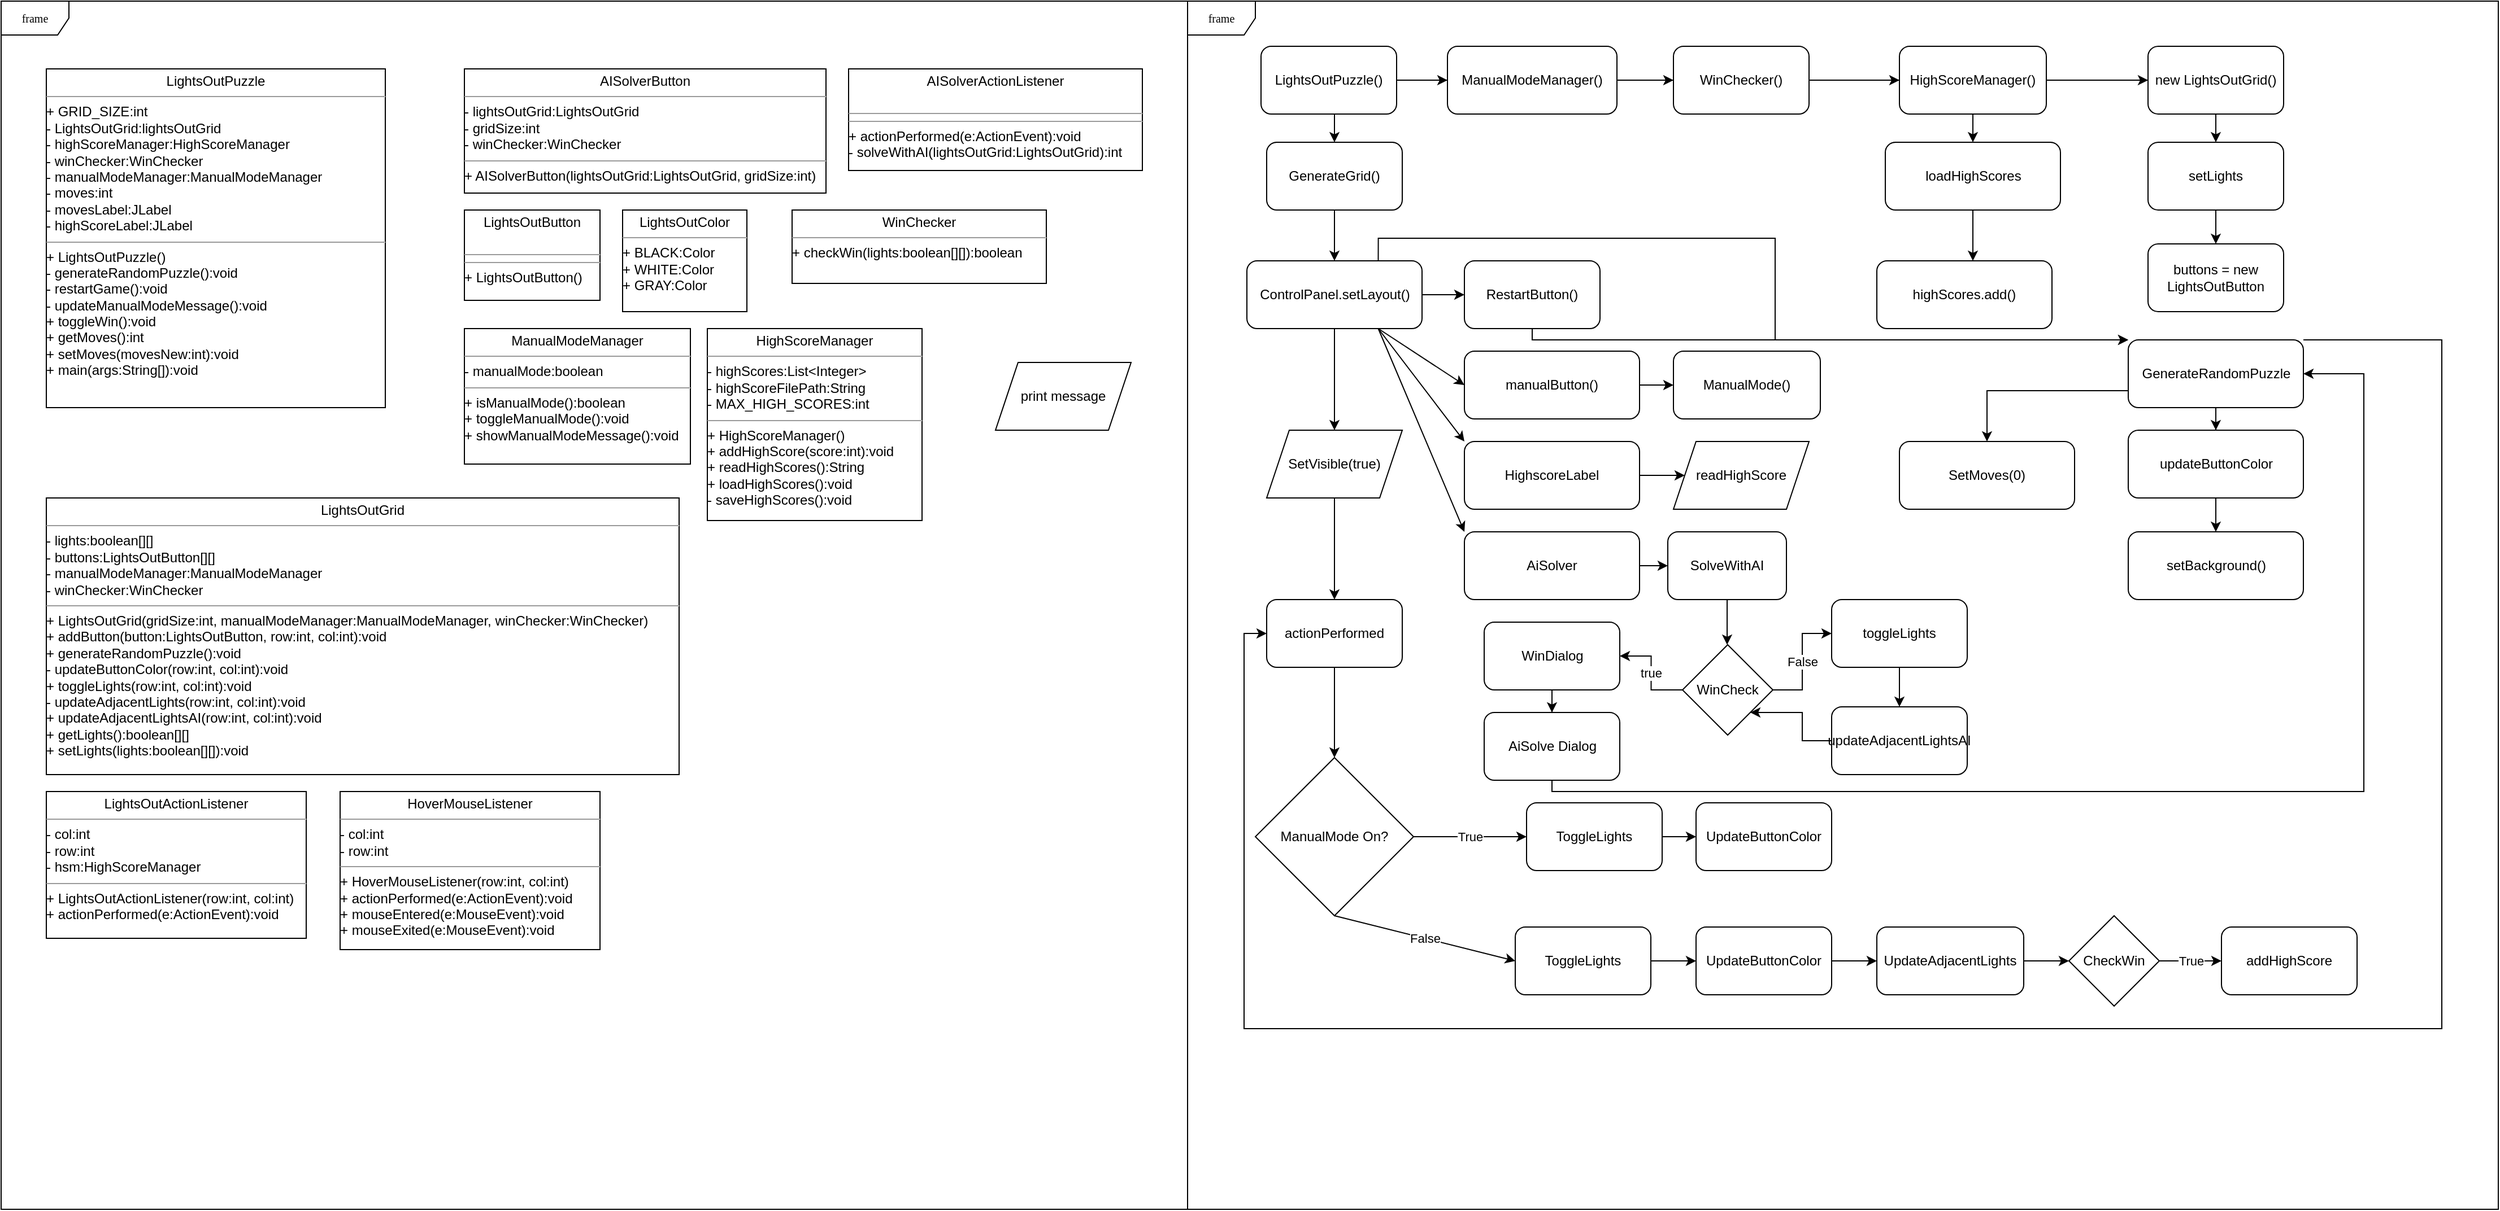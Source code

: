 <mxfile version="22.0.0" type="github">
  <diagram name="Page-1" id="P0r75sNN5x2hzDNqAm3I">
    <mxGraphModel dx="2093" dy="2125" grid="1" gridSize="10" guides="1" tooltips="1" connect="1" arrows="1" fold="1" page="1" pageScale="1" pageWidth="850" pageHeight="1100" math="0" shadow="0">
      <root>
        <mxCell id="0" />
        <mxCell id="1" parent="0" />
        <mxCell id="7xEMMfhKcOOwy_U7b5V2-129" value="frame" style="shape=umlFrame;whiteSpace=wrap;html=1;rounded=0;shadow=0;comic=0;labelBackgroundColor=none;strokeWidth=1;fontFamily=Verdana;fontSize=10;align=center;" vertex="1" parent="1">
          <mxGeometry x="1090" y="-1080" width="1160" height="1070" as="geometry" />
        </mxCell>
        <mxCell id="juT-ESsIJ_UsiJBfhcRe-1" value="frame" style="shape=umlFrame;whiteSpace=wrap;html=1;rounded=0;shadow=0;comic=0;labelBackgroundColor=none;strokeWidth=1;fontFamily=Verdana;fontSize=10;align=center;" parent="1" vertex="1">
          <mxGeometry x="40" y="-1080" width="1050" height="1070" as="geometry" />
        </mxCell>
        <mxCell id="7xEMMfhKcOOwy_U7b5V2-26" style="edgeStyle=orthogonalEdgeStyle;rounded=0;orthogonalLoop=1;jettySize=auto;html=1;" edge="1" parent="1" source="juT-ESsIJ_UsiJBfhcRe-44" target="7xEMMfhKcOOwy_U7b5V2-25">
          <mxGeometry relative="1" as="geometry" />
        </mxCell>
        <mxCell id="7xEMMfhKcOOwy_U7b5V2-72" style="edgeStyle=orthogonalEdgeStyle;rounded=0;orthogonalLoop=1;jettySize=auto;html=1;" edge="1" parent="1" source="juT-ESsIJ_UsiJBfhcRe-44" target="7xEMMfhKcOOwy_U7b5V2-71">
          <mxGeometry relative="1" as="geometry" />
        </mxCell>
        <mxCell id="juT-ESsIJ_UsiJBfhcRe-44" value="new LightsOutGrid()" style="rounded=1;whiteSpace=wrap;html=1;" parent="1" vertex="1">
          <mxGeometry x="1940" y="-1040" width="120" height="60" as="geometry" />
        </mxCell>
        <mxCell id="juT-ESsIJ_UsiJBfhcRe-78" style="edgeStyle=orthogonalEdgeStyle;rounded=0;orthogonalLoop=1;jettySize=auto;html=1;exitX=0.5;exitY=1;exitDx=0;exitDy=0;entryX=0.5;entryY=0;entryDx=0;entryDy=0;" parent="1" target="juT-ESsIJ_UsiJBfhcRe-70" edge="1">
          <mxGeometry relative="1" as="geometry">
            <mxPoint x="1370" y="-975" as="sourcePoint" />
          </mxGeometry>
        </mxCell>
        <mxCell id="juT-ESsIJ_UsiJBfhcRe-56" value="&lt;p style=&quot;margin:0px;margin-top:4px;text-align:center;&quot;&gt;AISolverButton&lt;/p&gt;&lt;hr size=&quot;1&quot;&gt;&lt;div&gt;- lightsOutGrid:LightsOutGrid&lt;/div&gt;&lt;div&gt;- gridSize:int&lt;/div&gt;&lt;div&gt;- winChecker:WinChecker&lt;br&gt;&lt;/div&gt;&lt;hr size=&quot;1&quot;&gt;&lt;div&gt;+ AISolverButton(lightsOutGrid:LightsOutGrid, gridSize:int)&lt;/div&gt;&lt;div&gt;&lt;br&gt;&lt;/div&gt;" style="verticalAlign=top;align=left;overflow=fill;fontSize=12;fontFamily=Helvetica;html=1;rounded=0;shadow=0;comic=0;labelBackgroundColor=none;strokeWidth=1" parent="1" vertex="1">
          <mxGeometry x="450" y="-1020" width="320" height="110" as="geometry" />
        </mxCell>
        <mxCell id="juT-ESsIJ_UsiJBfhcRe-79" style="edgeStyle=orthogonalEdgeStyle;rounded=0;orthogonalLoop=1;jettySize=auto;html=1;exitX=0.5;exitY=1;exitDx=0;exitDy=0;entryX=0.5;entryY=0;entryDx=0;entryDy=0;" parent="1" source="juT-ESsIJ_UsiJBfhcRe-70" edge="1">
          <mxGeometry relative="1" as="geometry">
            <mxPoint x="1370" y="-870" as="targetPoint" />
          </mxGeometry>
        </mxCell>
        <mxCell id="juT-ESsIJ_UsiJBfhcRe-89" value="print message" style="shape=parallelogram;perimeter=parallelogramPerimeter;whiteSpace=wrap;html=1;fixedSize=1;" parent="1" vertex="1">
          <mxGeometry x="920" y="-760" width="120" height="60" as="geometry" />
        </mxCell>
        <mxCell id="7xEMMfhKcOOwy_U7b5V2-1" value="&lt;p style=&quot;margin:0px;margin-top:4px;text-align:center;&quot;&gt;AISolverActionListener&lt;/p&gt;&lt;br&gt;&lt;hr size=&quot;1&quot;&gt;&lt;hr size=&quot;1&quot;&gt;&lt;div&gt;+ actionPerformed(e:ActionEvent):void&lt;/div&gt;&lt;div&gt;- solveWithAI(lightsOutGrid:LightsOutGrid):int&lt;br&gt;&lt;/div&gt;&lt;div&gt;&lt;br&gt;&lt;/div&gt;" style="verticalAlign=top;align=left;overflow=fill;fontSize=12;fontFamily=Helvetica;html=1;rounded=0;shadow=0;comic=0;labelBackgroundColor=none;strokeWidth=1" vertex="1" parent="1">
          <mxGeometry x="790" y="-1020" width="260" height="90" as="geometry" />
        </mxCell>
        <mxCell id="7xEMMfhKcOOwy_U7b5V2-5" value="&lt;p style=&quot;margin:0px;margin-top:4px;text-align:center;&quot;&gt;HighScoreManager&lt;/p&gt;&lt;hr size=&quot;1&quot;&gt;&lt;div&gt;- highScores:List&amp;lt;Integer&amp;gt;&lt;/div&gt;&lt;div&gt;- highScoreFilePath:String&lt;/div&gt;&lt;div&gt;- MAX_HIGH_SCORES:int&lt;br&gt;&lt;/div&gt;&lt;hr size=&quot;1&quot;&gt;&lt;div&gt;+ HighScoreManager()&lt;/div&gt;&lt;div&gt;+ addHighScore(score:int):void&lt;/div&gt;&lt;div&gt;+ readHighScores():String&lt;/div&gt;&lt;div&gt;+ loadHighScores():void&lt;/div&gt;&lt;div&gt;- saveHighScores():void&lt;br&gt;&lt;/div&gt;&lt;div&gt;&lt;br&gt;&lt;/div&gt;&lt;div&gt;&lt;br&gt;&lt;/div&gt;" style="verticalAlign=top;align=left;overflow=fill;fontSize=12;fontFamily=Helvetica;html=1;rounded=0;shadow=0;comic=0;labelBackgroundColor=none;strokeWidth=1" vertex="1" parent="1">
          <mxGeometry x="665" y="-790" width="190" height="170" as="geometry" />
        </mxCell>
        <mxCell id="7xEMMfhKcOOwy_U7b5V2-8" value="&lt;p style=&quot;margin:0px;margin-top:4px;text-align:center;&quot;&gt;LightsOutButton&lt;/p&gt;&lt;br&gt;&lt;hr size=&quot;1&quot;&gt;&lt;hr size=&quot;1&quot;&gt;+ LightsOutButton()&lt;br&gt;&lt;div&gt;&lt;br&gt;&lt;/div&gt;" style="verticalAlign=top;align=left;overflow=fill;fontSize=12;fontFamily=Helvetica;html=1;rounded=0;shadow=0;comic=0;labelBackgroundColor=none;strokeWidth=1" vertex="1" parent="1">
          <mxGeometry x="450" y="-895" width="120" height="80" as="geometry" />
        </mxCell>
        <mxCell id="7xEMMfhKcOOwy_U7b5V2-10" value="&lt;p style=&quot;margin:0px;margin-top:4px;text-align:center;&quot;&gt;LightsOutColor&lt;/p&gt;&lt;hr size=&quot;1&quot;&gt;&lt;div&gt;+ BLACK:Color&lt;/div&gt;&lt;div&gt;+ WHITE:Color&lt;/div&gt;&lt;div&gt;+ GRAY:Color&lt;br&gt;&lt;/div&gt;&lt;br&gt;&lt;div&gt;&lt;br&gt;&lt;/div&gt;" style="verticalAlign=top;align=left;overflow=fill;fontSize=12;fontFamily=Helvetica;html=1;rounded=0;shadow=0;comic=0;labelBackgroundColor=none;strokeWidth=1" vertex="1" parent="1">
          <mxGeometry x="590" y="-895" width="110" height="90" as="geometry" />
        </mxCell>
        <mxCell id="7xEMMfhKcOOwy_U7b5V2-11" value="&lt;p style=&quot;margin:0px;margin-top:4px;text-align:center;&quot;&gt;LightsOutGrid&lt;/p&gt;&lt;hr size=&quot;1&quot;&gt;&lt;div&gt;- lights:boolean[][]&lt;/div&gt;&lt;div&gt;- buttons:LightsOutButton[][]&lt;/div&gt;&lt;div&gt;- manualModeManager:ManualModeManager&lt;/div&gt;&lt;div&gt;- winChecker:WinChecker&lt;br&gt;&lt;/div&gt;&lt;hr size=&quot;1&quot;&gt;&lt;div&gt;+ LightsOutGrid(gridSize:int, manualModeManager:ManualModeManager, winChecker:WinChecker)&lt;/div&gt;&lt;div&gt;+ addButton(button:LightsOutButton, row:int, col:int):void&lt;/div&gt;&lt;div&gt;+ generateRandomPuzzle():void&lt;/div&gt;&lt;div&gt;- updateButtonColor(row:int, col:int):void&lt;/div&gt;&lt;div&gt;+ toggleLights(row:int, col:int):void&lt;/div&gt;&lt;div&gt;- updateAdjacentLights(row:int, col:int):void&lt;/div&gt;&lt;div&gt;+ updateAdjacentLightsAI(row:int, col:int):void&lt;/div&gt;&lt;div&gt;+ getLights():boolean[][]&lt;/div&gt;&lt;div&gt;+ setLights(lights:boolean[][]):void&lt;br&gt;&lt;/div&gt;&lt;div&gt;&lt;br&gt;&lt;/div&gt;&lt;div&gt;&lt;br&gt;&lt;/div&gt;&lt;div&gt;&lt;br&gt;&lt;/div&gt;&lt;div&gt;&lt;br&gt;&lt;/div&gt;" style="verticalAlign=top;align=left;overflow=fill;fontSize=12;fontFamily=Helvetica;html=1;rounded=0;shadow=0;comic=0;labelBackgroundColor=none;strokeWidth=1" vertex="1" parent="1">
          <mxGeometry x="80" y="-640" width="560" height="245" as="geometry" />
        </mxCell>
        <mxCell id="7xEMMfhKcOOwy_U7b5V2-12" value="&lt;p style=&quot;margin:0px;margin-top:4px;text-align:center;&quot;&gt;LightsOutActionListener&lt;/p&gt;&lt;hr size=&quot;1&quot;&gt;&lt;div&gt;- col:int&lt;/div&gt;&lt;div&gt;- row:int&lt;/div&gt;&lt;div&gt;- hsm:HighScoreManager&lt;br&gt;&lt;/div&gt;&lt;hr size=&quot;1&quot;&gt;&lt;div&gt;+ LightsOutActionListener(row:int, col:int)&lt;/div&gt;&lt;div&gt;+ actionPerformed(e:ActionEvent):void&lt;/div&gt;&lt;div&gt;&lt;br&gt;&lt;/div&gt;&lt;div&gt;&lt;br&gt;&lt;/div&gt;&lt;div&gt;&lt;br&gt;&lt;/div&gt;" style="verticalAlign=top;align=left;overflow=fill;fontSize=12;fontFamily=Helvetica;html=1;rounded=0;shadow=0;comic=0;labelBackgroundColor=none;strokeWidth=1" vertex="1" parent="1">
          <mxGeometry x="80" y="-380" width="230" height="130" as="geometry" />
        </mxCell>
        <mxCell id="7xEMMfhKcOOwy_U7b5V2-13" value="&lt;p style=&quot;margin:0px;margin-top:4px;text-align:center;&quot;&gt;HoverMouseListener&lt;/p&gt;&lt;hr size=&quot;1&quot;&gt;&lt;div&gt;- col:int&lt;/div&gt;&lt;div&gt;- row:int&lt;/div&gt;&lt;hr size=&quot;1&quot;&gt;&lt;div&gt;+ HoverMouseListener(row:int, col:int)&lt;/div&gt;&lt;div&gt;+ actionPerformed(e:ActionEvent):void&lt;/div&gt;&lt;div&gt;+ mouseEntered(e:MouseEvent):void&lt;/div&gt;&lt;div&gt;+ mouseExited(e:MouseEvent):void&lt;br&gt;&lt;/div&gt;&lt;div&gt;&lt;br&gt;&lt;/div&gt;&lt;div&gt;&lt;br&gt;&lt;/div&gt;&lt;div&gt;&lt;br&gt;&lt;/div&gt;" style="verticalAlign=top;align=left;overflow=fill;fontSize=12;fontFamily=Helvetica;html=1;rounded=0;shadow=0;comic=0;labelBackgroundColor=none;strokeWidth=1" vertex="1" parent="1">
          <mxGeometry x="340" y="-380" width="230" height="140" as="geometry" />
        </mxCell>
        <mxCell id="7xEMMfhKcOOwy_U7b5V2-14" value="&lt;p style=&quot;margin:0px;margin-top:4px;text-align:center;&quot;&gt;LightsOutPuzzle&lt;/p&gt;&lt;hr size=&quot;1&quot;&gt;&lt;div&gt;+ GRID_SIZE:int&lt;/div&gt;&lt;div&gt;- LightsOutGrid:lightsOutGrid&lt;/div&gt;&lt;div&gt;- highScoreManager:HighScoreManager&lt;/div&gt;&lt;div&gt;- winChecker:WinChecker&lt;/div&gt;&lt;div&gt;- manualModeManager:ManualModeManager&lt;/div&gt;&lt;div&gt;- moves:int&lt;/div&gt;&lt;div&gt;- movesLabel:JLabel&lt;/div&gt;&lt;div&gt;- highScoreLabel:JLabel&lt;br&gt;&lt;/div&gt;&lt;hr size=&quot;1&quot;&gt;&lt;div&gt;+ LightsOutPuzzle()&lt;br&gt;&lt;/div&gt;&lt;div&gt;- generateRandomPuzzle():void&lt;br&gt;&lt;/div&gt;&lt;div&gt;- restartGame():void&lt;br&gt;&lt;/div&gt;&lt;div&gt;- updateManualModeMessage():void&lt;/div&gt;&lt;div&gt;+ toggleWin():void&lt;/div&gt;&lt;div&gt;+ getMoves():int&lt;/div&gt;&lt;div&gt;+ setMoves(movesNew:int):void&lt;br&gt;&lt;/div&gt;&lt;div&gt;+ main(args:String[]):void&lt;/div&gt;&lt;div&gt;&lt;br&gt;&lt;/div&gt;&lt;div&gt;&lt;br&gt;&lt;/div&gt;" style="verticalAlign=top;align=left;overflow=fill;fontSize=12;fontFamily=Helvetica;html=1;rounded=0;shadow=0;comic=0;labelBackgroundColor=none;strokeWidth=1" vertex="1" parent="1">
          <mxGeometry x="80" y="-1020" width="300" height="300" as="geometry" />
        </mxCell>
        <mxCell id="7xEMMfhKcOOwy_U7b5V2-15" value="&lt;p style=&quot;margin:0px;margin-top:4px;text-align:center;&quot;&gt;ManualModeManager&lt;/p&gt;&lt;hr size=&quot;1&quot;&gt;- manualMode:boolean&lt;br&gt;&lt;hr size=&quot;1&quot;&gt;&lt;div&gt;+ isManualMode():boolean&lt;/div&gt;&lt;div&gt;+ toggleManualMode():void&lt;/div&gt;&lt;div&gt;+ showManualModeMessage():void&lt;br&gt;&lt;/div&gt;&lt;div&gt;&lt;br&gt;&lt;/div&gt;&lt;div&gt;&lt;br&gt;&lt;/div&gt;" style="verticalAlign=top;align=left;overflow=fill;fontSize=12;fontFamily=Helvetica;html=1;rounded=0;shadow=0;comic=0;labelBackgroundColor=none;strokeWidth=1" vertex="1" parent="1">
          <mxGeometry x="450" y="-790" width="200" height="120" as="geometry" />
        </mxCell>
        <mxCell id="7xEMMfhKcOOwy_U7b5V2-16" value="&lt;p style=&quot;margin:0px;margin-top:4px;text-align:center;&quot;&gt;WinChecker&lt;/p&gt;&lt;hr size=&quot;1&quot;&gt;+ checkWin(lights:boolean[][]):boolean&lt;br&gt;&lt;div&gt;&lt;br&gt;&lt;/div&gt;&lt;div&gt;&lt;br&gt;&lt;/div&gt;" style="verticalAlign=top;align=left;overflow=fill;fontSize=12;fontFamily=Helvetica;html=1;rounded=0;shadow=0;comic=0;labelBackgroundColor=none;strokeWidth=1" vertex="1" parent="1">
          <mxGeometry x="740" y="-895" width="225" height="65" as="geometry" />
        </mxCell>
        <mxCell id="7xEMMfhKcOOwy_U7b5V2-21" style="edgeStyle=orthogonalEdgeStyle;rounded=0;orthogonalLoop=1;jettySize=auto;html=1;" edge="1" parent="1" source="7xEMMfhKcOOwy_U7b5V2-17" target="7xEMMfhKcOOwy_U7b5V2-18">
          <mxGeometry relative="1" as="geometry" />
        </mxCell>
        <mxCell id="7xEMMfhKcOOwy_U7b5V2-17" value="LightsOutPuzzle()" style="rounded=1;whiteSpace=wrap;html=1;" vertex="1" parent="1">
          <mxGeometry x="1155" y="-1040" width="120" height="60" as="geometry" />
        </mxCell>
        <mxCell id="7xEMMfhKcOOwy_U7b5V2-22" style="edgeStyle=orthogonalEdgeStyle;rounded=0;orthogonalLoop=1;jettySize=auto;html=1;" edge="1" parent="1" source="7xEMMfhKcOOwy_U7b5V2-18" target="7xEMMfhKcOOwy_U7b5V2-20">
          <mxGeometry relative="1" as="geometry" />
        </mxCell>
        <mxCell id="7xEMMfhKcOOwy_U7b5V2-18" value="ManualModeManager()" style="rounded=1;whiteSpace=wrap;html=1;" vertex="1" parent="1">
          <mxGeometry x="1320" y="-1040" width="150" height="60" as="geometry" />
        </mxCell>
        <mxCell id="7xEMMfhKcOOwy_U7b5V2-24" style="edgeStyle=orthogonalEdgeStyle;rounded=0;orthogonalLoop=1;jettySize=auto;html=1;" edge="1" parent="1" source="7xEMMfhKcOOwy_U7b5V2-19" target="juT-ESsIJ_UsiJBfhcRe-44">
          <mxGeometry relative="1" as="geometry" />
        </mxCell>
        <mxCell id="7xEMMfhKcOOwy_U7b5V2-78" style="edgeStyle=orthogonalEdgeStyle;rounded=0;orthogonalLoop=1;jettySize=auto;html=1;" edge="1" parent="1" source="7xEMMfhKcOOwy_U7b5V2-19" target="7xEMMfhKcOOwy_U7b5V2-77">
          <mxGeometry relative="1" as="geometry" />
        </mxCell>
        <mxCell id="7xEMMfhKcOOwy_U7b5V2-19" value="HighScoreManager()" style="rounded=1;whiteSpace=wrap;html=1;" vertex="1" parent="1">
          <mxGeometry x="1720" y="-1040" width="130" height="60" as="geometry" />
        </mxCell>
        <mxCell id="7xEMMfhKcOOwy_U7b5V2-23" style="edgeStyle=orthogonalEdgeStyle;rounded=0;orthogonalLoop=1;jettySize=auto;html=1;" edge="1" parent="1" source="7xEMMfhKcOOwy_U7b5V2-20" target="7xEMMfhKcOOwy_U7b5V2-19">
          <mxGeometry relative="1" as="geometry" />
        </mxCell>
        <mxCell id="7xEMMfhKcOOwy_U7b5V2-20" value="WinChecker()" style="rounded=1;whiteSpace=wrap;html=1;" vertex="1" parent="1">
          <mxGeometry x="1520" y="-1040" width="120" height="60" as="geometry" />
        </mxCell>
        <mxCell id="7xEMMfhKcOOwy_U7b5V2-28" style="edgeStyle=orthogonalEdgeStyle;rounded=0;orthogonalLoop=1;jettySize=auto;html=1;" edge="1" parent="1" source="7xEMMfhKcOOwy_U7b5V2-25" target="7xEMMfhKcOOwy_U7b5V2-27">
          <mxGeometry relative="1" as="geometry" />
        </mxCell>
        <mxCell id="7xEMMfhKcOOwy_U7b5V2-25" value="GenerateGrid()" style="rounded=1;whiteSpace=wrap;html=1;" vertex="1" parent="1">
          <mxGeometry x="1160" y="-955" width="120" height="60" as="geometry" />
        </mxCell>
        <mxCell id="7xEMMfhKcOOwy_U7b5V2-31" style="edgeStyle=orthogonalEdgeStyle;rounded=0;orthogonalLoop=1;jettySize=auto;html=1;" edge="1" parent="1" source="7xEMMfhKcOOwy_U7b5V2-27" target="7xEMMfhKcOOwy_U7b5V2-30">
          <mxGeometry relative="1" as="geometry" />
        </mxCell>
        <mxCell id="7xEMMfhKcOOwy_U7b5V2-125" style="edgeStyle=orthogonalEdgeStyle;rounded=0;orthogonalLoop=1;jettySize=auto;html=1;exitX=0.75;exitY=0;exitDx=0;exitDy=0;entryX=0;entryY=0;entryDx=0;entryDy=0;" edge="1" parent="1" source="7xEMMfhKcOOwy_U7b5V2-27" target="7xEMMfhKcOOwy_U7b5V2-46">
          <mxGeometry relative="1" as="geometry">
            <Array as="points">
              <mxPoint x="1259" y="-870" />
              <mxPoint x="1610" y="-870" />
              <mxPoint x="1610" y="-780" />
            </Array>
          </mxGeometry>
        </mxCell>
        <mxCell id="7xEMMfhKcOOwy_U7b5V2-27" value="ControlPanel.setLayout()" style="rounded=1;whiteSpace=wrap;html=1;" vertex="1" parent="1">
          <mxGeometry x="1142.5" y="-850" width="155" height="60" as="geometry" />
        </mxCell>
        <mxCell id="7xEMMfhKcOOwy_U7b5V2-128" style="edgeStyle=orthogonalEdgeStyle;rounded=0;orthogonalLoop=1;jettySize=auto;html=1;entryX=0;entryY=0;entryDx=0;entryDy=0;" edge="1" parent="1" source="7xEMMfhKcOOwy_U7b5V2-30" target="7xEMMfhKcOOwy_U7b5V2-46">
          <mxGeometry relative="1" as="geometry">
            <Array as="points">
              <mxPoint x="1395" y="-780" />
            </Array>
          </mxGeometry>
        </mxCell>
        <mxCell id="7xEMMfhKcOOwy_U7b5V2-30" value="RestartButton()" style="rounded=1;whiteSpace=wrap;html=1;" vertex="1" parent="1">
          <mxGeometry x="1335" y="-850" width="120" height="60" as="geometry" />
        </mxCell>
        <mxCell id="7xEMMfhKcOOwy_U7b5V2-36" value="manualButton()" style="rounded=1;whiteSpace=wrap;html=1;" vertex="1" parent="1">
          <mxGeometry x="1335" y="-770" width="155" height="60" as="geometry" />
        </mxCell>
        <mxCell id="7xEMMfhKcOOwy_U7b5V2-38" value="" style="endArrow=classic;html=1;rounded=0;exitX=0.75;exitY=1;exitDx=0;exitDy=0;entryX=0;entryY=0.5;entryDx=0;entryDy=0;" edge="1" parent="1" source="7xEMMfhKcOOwy_U7b5V2-27" target="7xEMMfhKcOOwy_U7b5V2-36">
          <mxGeometry width="50" height="50" relative="1" as="geometry">
            <mxPoint x="1410" y="-640" as="sourcePoint" />
            <mxPoint x="1460" y="-690" as="targetPoint" />
          </mxGeometry>
        </mxCell>
        <mxCell id="7xEMMfhKcOOwy_U7b5V2-43" style="edgeStyle=orthogonalEdgeStyle;rounded=0;orthogonalLoop=1;jettySize=auto;html=1;" edge="1" parent="1" source="7xEMMfhKcOOwy_U7b5V2-41" target="7xEMMfhKcOOwy_U7b5V2-42">
          <mxGeometry relative="1" as="geometry" />
        </mxCell>
        <mxCell id="7xEMMfhKcOOwy_U7b5V2-41" value="HighscoreLabel" style="rounded=1;whiteSpace=wrap;html=1;" vertex="1" parent="1">
          <mxGeometry x="1335" y="-690" width="155" height="60" as="geometry" />
        </mxCell>
        <mxCell id="7xEMMfhKcOOwy_U7b5V2-42" value="readHighScore" style="shape=parallelogram;perimeter=parallelogramPerimeter;whiteSpace=wrap;html=1;fixedSize=1;" vertex="1" parent="1">
          <mxGeometry x="1520" y="-690" width="120" height="60" as="geometry" />
        </mxCell>
        <mxCell id="7xEMMfhKcOOwy_U7b5V2-44" value="" style="endArrow=classic;html=1;rounded=0;exitX=0.75;exitY=1;exitDx=0;exitDy=0;entryX=0;entryY=0;entryDx=0;entryDy=0;" edge="1" parent="1" source="7xEMMfhKcOOwy_U7b5V2-27" target="7xEMMfhKcOOwy_U7b5V2-41">
          <mxGeometry width="50" height="50" relative="1" as="geometry">
            <mxPoint x="1250" y="-710" as="sourcePoint" />
            <mxPoint x="1300" y="-760" as="targetPoint" />
          </mxGeometry>
        </mxCell>
        <mxCell id="7xEMMfhKcOOwy_U7b5V2-45" value="AiSolver" style="rounded=1;whiteSpace=wrap;html=1;" vertex="1" parent="1">
          <mxGeometry x="1335" y="-610" width="155" height="60" as="geometry" />
        </mxCell>
        <mxCell id="7xEMMfhKcOOwy_U7b5V2-65" style="edgeStyle=orthogonalEdgeStyle;rounded=0;orthogonalLoop=1;jettySize=auto;html=1;exitX=0;exitY=0.75;exitDx=0;exitDy=0;" edge="1" parent="1" source="7xEMMfhKcOOwy_U7b5V2-46" target="7xEMMfhKcOOwy_U7b5V2-56">
          <mxGeometry relative="1" as="geometry" />
        </mxCell>
        <mxCell id="7xEMMfhKcOOwy_U7b5V2-70" style="edgeStyle=orthogonalEdgeStyle;rounded=0;orthogonalLoop=1;jettySize=auto;html=1;" edge="1" parent="1" source="7xEMMfhKcOOwy_U7b5V2-46" target="7xEMMfhKcOOwy_U7b5V2-58">
          <mxGeometry relative="1" as="geometry" />
        </mxCell>
        <mxCell id="7xEMMfhKcOOwy_U7b5V2-126" style="edgeStyle=orthogonalEdgeStyle;rounded=0;orthogonalLoop=1;jettySize=auto;html=1;entryX=0;entryY=0.5;entryDx=0;entryDy=0;exitX=1;exitY=0;exitDx=0;exitDy=0;" edge="1" parent="1" source="7xEMMfhKcOOwy_U7b5V2-46" target="7xEMMfhKcOOwy_U7b5V2-83">
          <mxGeometry relative="1" as="geometry">
            <mxPoint x="2077" y="-750" as="sourcePoint" />
            <Array as="points">
              <mxPoint x="2200" y="-780" />
              <mxPoint x="2200" y="-170" />
              <mxPoint x="1140" y="-170" />
              <mxPoint x="1140" y="-520" />
            </Array>
          </mxGeometry>
        </mxCell>
        <mxCell id="7xEMMfhKcOOwy_U7b5V2-46" value="GenerateRandomPuzzle" style="rounded=1;whiteSpace=wrap;html=1;" vertex="1" parent="1">
          <mxGeometry x="1922.5" y="-780" width="155" height="60" as="geometry" />
        </mxCell>
        <mxCell id="7xEMMfhKcOOwy_U7b5V2-48" value="" style="endArrow=classic;html=1;rounded=0;exitX=0.75;exitY=1;exitDx=0;exitDy=0;entryX=0;entryY=0;entryDx=0;entryDy=0;" edge="1" parent="1" source="7xEMMfhKcOOwy_U7b5V2-27" target="7xEMMfhKcOOwy_U7b5V2-45">
          <mxGeometry width="50" height="50" relative="1" as="geometry">
            <mxPoint x="1320" y="-590" as="sourcePoint" />
            <mxPoint x="1370" y="-640" as="targetPoint" />
          </mxGeometry>
        </mxCell>
        <mxCell id="7xEMMfhKcOOwy_U7b5V2-106" style="edgeStyle=orthogonalEdgeStyle;rounded=0;orthogonalLoop=1;jettySize=auto;html=1;" edge="1" parent="1" source="7xEMMfhKcOOwy_U7b5V2-49">
          <mxGeometry relative="1" as="geometry">
            <mxPoint x="1567.5" y="-510.0" as="targetPoint" />
          </mxGeometry>
        </mxCell>
        <mxCell id="7xEMMfhKcOOwy_U7b5V2-49" value="SolveWithAI" style="rounded=1;whiteSpace=wrap;html=1;" vertex="1" parent="1">
          <mxGeometry x="1515" y="-610" width="105" height="60" as="geometry" />
        </mxCell>
        <mxCell id="7xEMMfhKcOOwy_U7b5V2-50" value="" style="endArrow=classic;html=1;rounded=0;exitX=1;exitY=0.5;exitDx=0;exitDy=0;entryX=0;entryY=0.5;entryDx=0;entryDy=0;" edge="1" parent="1" source="7xEMMfhKcOOwy_U7b5V2-45" target="7xEMMfhKcOOwy_U7b5V2-49">
          <mxGeometry width="50" height="50" relative="1" as="geometry">
            <mxPoint x="1520" y="-590" as="sourcePoint" />
            <mxPoint x="1570" y="-640" as="targetPoint" />
          </mxGeometry>
        </mxCell>
        <mxCell id="7xEMMfhKcOOwy_U7b5V2-81" style="edgeStyle=orthogonalEdgeStyle;rounded=0;orthogonalLoop=1;jettySize=auto;html=1;" edge="1" parent="1" source="7xEMMfhKcOOwy_U7b5V2-53">
          <mxGeometry relative="1" as="geometry">
            <mxPoint x="1220" y="-550.0" as="targetPoint" />
          </mxGeometry>
        </mxCell>
        <mxCell id="7xEMMfhKcOOwy_U7b5V2-53" value="SetVisible(true)" style="shape=parallelogram;perimeter=parallelogramPerimeter;whiteSpace=wrap;html=1;fixedSize=1;" vertex="1" parent="1">
          <mxGeometry x="1160" y="-700" width="120" height="60" as="geometry" />
        </mxCell>
        <mxCell id="7xEMMfhKcOOwy_U7b5V2-54" value="" style="endArrow=classic;html=1;rounded=0;exitX=1;exitY=0.5;exitDx=0;exitDy=0;" edge="1" parent="1" source="7xEMMfhKcOOwy_U7b5V2-36">
          <mxGeometry width="50" height="50" relative="1" as="geometry">
            <mxPoint x="1500" y="-570" as="sourcePoint" />
            <mxPoint x="1520" y="-740" as="targetPoint" />
          </mxGeometry>
        </mxCell>
        <mxCell id="7xEMMfhKcOOwy_U7b5V2-55" value="ManualMode()" style="rounded=1;whiteSpace=wrap;html=1;" vertex="1" parent="1">
          <mxGeometry x="1520" y="-770" width="130" height="60" as="geometry" />
        </mxCell>
        <mxCell id="7xEMMfhKcOOwy_U7b5V2-56" value="SetMoves(0)" style="rounded=1;whiteSpace=wrap;html=1;" vertex="1" parent="1">
          <mxGeometry x="1720" y="-690" width="155" height="60" as="geometry" />
        </mxCell>
        <mxCell id="7xEMMfhKcOOwy_U7b5V2-64" style="edgeStyle=orthogonalEdgeStyle;rounded=0;orthogonalLoop=1;jettySize=auto;html=1;" edge="1" parent="1" source="7xEMMfhKcOOwy_U7b5V2-58" target="7xEMMfhKcOOwy_U7b5V2-61">
          <mxGeometry relative="1" as="geometry" />
        </mxCell>
        <mxCell id="7xEMMfhKcOOwy_U7b5V2-58" value="updateButtonColor" style="rounded=1;whiteSpace=wrap;html=1;" vertex="1" parent="1">
          <mxGeometry x="1922.5" y="-700" width="155" height="60" as="geometry" />
        </mxCell>
        <mxCell id="7xEMMfhKcOOwy_U7b5V2-61" value="setBackground()" style="rounded=1;whiteSpace=wrap;html=1;" vertex="1" parent="1">
          <mxGeometry x="1922.5" y="-610" width="155" height="60" as="geometry" />
        </mxCell>
        <mxCell id="7xEMMfhKcOOwy_U7b5V2-69" value="" style="endArrow=classic;html=1;rounded=0;exitX=0.5;exitY=1;exitDx=0;exitDy=0;entryX=0.5;entryY=0;entryDx=0;entryDy=0;" edge="1" parent="1" source="7xEMMfhKcOOwy_U7b5V2-27" target="7xEMMfhKcOOwy_U7b5V2-53">
          <mxGeometry width="50" height="50" relative="1" as="geometry">
            <mxPoint x="1380" y="-510" as="sourcePoint" />
            <mxPoint x="1430" y="-560" as="targetPoint" />
          </mxGeometry>
        </mxCell>
        <mxCell id="7xEMMfhKcOOwy_U7b5V2-74" style="edgeStyle=orthogonalEdgeStyle;rounded=0;orthogonalLoop=1;jettySize=auto;html=1;" edge="1" parent="1" source="7xEMMfhKcOOwy_U7b5V2-71" target="7xEMMfhKcOOwy_U7b5V2-73">
          <mxGeometry relative="1" as="geometry" />
        </mxCell>
        <mxCell id="7xEMMfhKcOOwy_U7b5V2-71" value="setLights" style="rounded=1;whiteSpace=wrap;html=1;" vertex="1" parent="1">
          <mxGeometry x="1940" y="-955" width="120" height="60" as="geometry" />
        </mxCell>
        <mxCell id="7xEMMfhKcOOwy_U7b5V2-73" value="buttons = new LightsOutButton" style="rounded=1;whiteSpace=wrap;html=1;" vertex="1" parent="1">
          <mxGeometry x="1940" y="-865" width="120" height="60" as="geometry" />
        </mxCell>
        <mxCell id="7xEMMfhKcOOwy_U7b5V2-79" style="edgeStyle=orthogonalEdgeStyle;rounded=0;orthogonalLoop=1;jettySize=auto;html=1;" edge="1" parent="1" source="7xEMMfhKcOOwy_U7b5V2-77">
          <mxGeometry relative="1" as="geometry">
            <mxPoint x="1785" y="-850" as="targetPoint" />
          </mxGeometry>
        </mxCell>
        <mxCell id="7xEMMfhKcOOwy_U7b5V2-77" value="loadHighScores" style="rounded=1;whiteSpace=wrap;html=1;" vertex="1" parent="1">
          <mxGeometry x="1707.5" y="-955" width="155" height="60" as="geometry" />
        </mxCell>
        <mxCell id="7xEMMfhKcOOwy_U7b5V2-80" value="highScores.add()" style="rounded=1;whiteSpace=wrap;html=1;" vertex="1" parent="1">
          <mxGeometry x="1700" y="-850" width="155" height="60" as="geometry" />
        </mxCell>
        <mxCell id="7xEMMfhKcOOwy_U7b5V2-84" style="edgeStyle=orthogonalEdgeStyle;rounded=0;orthogonalLoop=1;jettySize=auto;html=1;" edge="1" parent="1" source="7xEMMfhKcOOwy_U7b5V2-83">
          <mxGeometry relative="1" as="geometry">
            <mxPoint x="1220" y="-410.0" as="targetPoint" />
          </mxGeometry>
        </mxCell>
        <mxCell id="7xEMMfhKcOOwy_U7b5V2-83" value="actionPerformed" style="rounded=1;whiteSpace=wrap;html=1;" vertex="1" parent="1">
          <mxGeometry x="1160" y="-550" width="120" height="60" as="geometry" />
        </mxCell>
        <mxCell id="7xEMMfhKcOOwy_U7b5V2-86" value="ManualMode On?" style="rhombus;whiteSpace=wrap;html=1;" vertex="1" parent="1">
          <mxGeometry x="1150" y="-410" width="140" height="140" as="geometry" />
        </mxCell>
        <mxCell id="7xEMMfhKcOOwy_U7b5V2-87" value="" style="endArrow=classic;html=1;rounded=0;exitX=1;exitY=0.5;exitDx=0;exitDy=0;" edge="1" parent="1" source="7xEMMfhKcOOwy_U7b5V2-86">
          <mxGeometry relative="1" as="geometry">
            <mxPoint x="1310" y="-530" as="sourcePoint" />
            <mxPoint x="1390" y="-340" as="targetPoint" />
          </mxGeometry>
        </mxCell>
        <mxCell id="7xEMMfhKcOOwy_U7b5V2-88" value="True" style="edgeLabel;resizable=0;html=1;align=center;verticalAlign=middle;" connectable="0" vertex="1" parent="7xEMMfhKcOOwy_U7b5V2-87">
          <mxGeometry relative="1" as="geometry" />
        </mxCell>
        <mxCell id="7xEMMfhKcOOwy_U7b5V2-92" style="edgeStyle=orthogonalEdgeStyle;rounded=0;orthogonalLoop=1;jettySize=auto;html=1;" edge="1" parent="1" source="7xEMMfhKcOOwy_U7b5V2-90" target="7xEMMfhKcOOwy_U7b5V2-91">
          <mxGeometry relative="1" as="geometry" />
        </mxCell>
        <mxCell id="7xEMMfhKcOOwy_U7b5V2-90" value="ToggleLights" style="rounded=1;whiteSpace=wrap;html=1;" vertex="1" parent="1">
          <mxGeometry x="1390" y="-370" width="120" height="60" as="geometry" />
        </mxCell>
        <mxCell id="7xEMMfhKcOOwy_U7b5V2-91" value="UpdateButtonColor" style="rounded=1;whiteSpace=wrap;html=1;" vertex="1" parent="1">
          <mxGeometry x="1540" y="-370" width="120" height="60" as="geometry" />
        </mxCell>
        <mxCell id="7xEMMfhKcOOwy_U7b5V2-93" value="" style="endArrow=classic;html=1;rounded=0;exitX=0.5;exitY=1;exitDx=0;exitDy=0;" edge="1" parent="1" source="7xEMMfhKcOOwy_U7b5V2-86">
          <mxGeometry relative="1" as="geometry">
            <mxPoint x="1310" y="-530" as="sourcePoint" />
            <mxPoint x="1380" y="-230" as="targetPoint" />
          </mxGeometry>
        </mxCell>
        <mxCell id="7xEMMfhKcOOwy_U7b5V2-94" value="False" style="edgeLabel;resizable=0;html=1;align=center;verticalAlign=middle;" connectable="0" vertex="1" parent="7xEMMfhKcOOwy_U7b5V2-93">
          <mxGeometry relative="1" as="geometry" />
        </mxCell>
        <mxCell id="7xEMMfhKcOOwy_U7b5V2-96" style="edgeStyle=orthogonalEdgeStyle;rounded=0;orthogonalLoop=1;jettySize=auto;html=1;" edge="1" parent="1" source="7xEMMfhKcOOwy_U7b5V2-97" target="7xEMMfhKcOOwy_U7b5V2-98">
          <mxGeometry relative="1" as="geometry" />
        </mxCell>
        <mxCell id="7xEMMfhKcOOwy_U7b5V2-97" value="ToggleLights" style="rounded=1;whiteSpace=wrap;html=1;" vertex="1" parent="1">
          <mxGeometry x="1380" y="-260" width="120" height="60" as="geometry" />
        </mxCell>
        <mxCell id="7xEMMfhKcOOwy_U7b5V2-101" style="edgeStyle=orthogonalEdgeStyle;rounded=0;orthogonalLoop=1;jettySize=auto;html=1;" edge="1" parent="1" source="7xEMMfhKcOOwy_U7b5V2-98" target="7xEMMfhKcOOwy_U7b5V2-99">
          <mxGeometry relative="1" as="geometry" />
        </mxCell>
        <mxCell id="7xEMMfhKcOOwy_U7b5V2-98" value="UpdateButtonColor" style="rounded=1;whiteSpace=wrap;html=1;" vertex="1" parent="1">
          <mxGeometry x="1540" y="-260" width="120" height="60" as="geometry" />
        </mxCell>
        <mxCell id="7xEMMfhKcOOwy_U7b5V2-103" style="edgeStyle=orthogonalEdgeStyle;rounded=0;orthogonalLoop=1;jettySize=auto;html=1;" edge="1" parent="1" source="7xEMMfhKcOOwy_U7b5V2-99" target="7xEMMfhKcOOwy_U7b5V2-102">
          <mxGeometry relative="1" as="geometry" />
        </mxCell>
        <mxCell id="7xEMMfhKcOOwy_U7b5V2-99" value="UpdateAdjacentLights" style="rounded=1;whiteSpace=wrap;html=1;" vertex="1" parent="1">
          <mxGeometry x="1700" y="-260" width="130" height="60" as="geometry" />
        </mxCell>
        <mxCell id="7xEMMfhKcOOwy_U7b5V2-104" value="True" style="edgeStyle=orthogonalEdgeStyle;rounded=0;orthogonalLoop=1;jettySize=auto;html=1;" edge="1" parent="1" source="7xEMMfhKcOOwy_U7b5V2-102" target="7xEMMfhKcOOwy_U7b5V2-105">
          <mxGeometry relative="1" as="geometry">
            <mxPoint x="2000" y="-230.0" as="targetPoint" />
          </mxGeometry>
        </mxCell>
        <mxCell id="7xEMMfhKcOOwy_U7b5V2-102" value="CheckWin" style="rhombus;whiteSpace=wrap;html=1;" vertex="1" parent="1">
          <mxGeometry x="1870" y="-270" width="80" height="80" as="geometry" />
        </mxCell>
        <mxCell id="7xEMMfhKcOOwy_U7b5V2-105" value="addHighScore" style="rounded=1;whiteSpace=wrap;html=1;" vertex="1" parent="1">
          <mxGeometry x="2005" y="-260.0" width="120" height="60" as="geometry" />
        </mxCell>
        <mxCell id="7xEMMfhKcOOwy_U7b5V2-109" value="False" style="edgeStyle=orthogonalEdgeStyle;rounded=0;orthogonalLoop=1;jettySize=auto;html=1;" edge="1" parent="1" source="7xEMMfhKcOOwy_U7b5V2-108" target="7xEMMfhKcOOwy_U7b5V2-110">
          <mxGeometry relative="1" as="geometry">
            <mxPoint x="1680" y="-470.0" as="targetPoint" />
          </mxGeometry>
        </mxCell>
        <mxCell id="7xEMMfhKcOOwy_U7b5V2-114" value="true" style="edgeStyle=orthogonalEdgeStyle;rounded=0;orthogonalLoop=1;jettySize=auto;html=1;" edge="1" parent="1" source="7xEMMfhKcOOwy_U7b5V2-108" target="7xEMMfhKcOOwy_U7b5V2-115">
          <mxGeometry relative="1" as="geometry">
            <mxPoint x="1460" y="-510.0" as="targetPoint" />
          </mxGeometry>
        </mxCell>
        <mxCell id="7xEMMfhKcOOwy_U7b5V2-108" value="WinCheck" style="rhombus;whiteSpace=wrap;html=1;" vertex="1" parent="1">
          <mxGeometry x="1528" y="-510" width="80" height="80" as="geometry" />
        </mxCell>
        <mxCell id="7xEMMfhKcOOwy_U7b5V2-111" style="edgeStyle=orthogonalEdgeStyle;rounded=0;orthogonalLoop=1;jettySize=auto;html=1;" edge="1" parent="1" source="7xEMMfhKcOOwy_U7b5V2-110" target="7xEMMfhKcOOwy_U7b5V2-112">
          <mxGeometry relative="1" as="geometry">
            <mxPoint x="1830" y="-490.0" as="targetPoint" />
          </mxGeometry>
        </mxCell>
        <mxCell id="7xEMMfhKcOOwy_U7b5V2-110" value="toggleLights" style="rounded=1;whiteSpace=wrap;html=1;" vertex="1" parent="1">
          <mxGeometry x="1660" y="-550.0" width="120" height="60" as="geometry" />
        </mxCell>
        <mxCell id="7xEMMfhKcOOwy_U7b5V2-113" style="edgeStyle=orthogonalEdgeStyle;rounded=0;orthogonalLoop=1;jettySize=auto;html=1;entryX=1;entryY=1;entryDx=0;entryDy=0;" edge="1" parent="1" source="7xEMMfhKcOOwy_U7b5V2-112" target="7xEMMfhKcOOwy_U7b5V2-108">
          <mxGeometry relative="1" as="geometry" />
        </mxCell>
        <mxCell id="7xEMMfhKcOOwy_U7b5V2-112" value="updateAdjacentLightsAI" style="rounded=1;whiteSpace=wrap;html=1;" vertex="1" parent="1">
          <mxGeometry x="1660" y="-455.0" width="120" height="60" as="geometry" />
        </mxCell>
        <mxCell id="7xEMMfhKcOOwy_U7b5V2-120" style="edgeStyle=orthogonalEdgeStyle;rounded=0;orthogonalLoop=1;jettySize=auto;html=1;" edge="1" parent="1" source="7xEMMfhKcOOwy_U7b5V2-115" target="7xEMMfhKcOOwy_U7b5V2-121">
          <mxGeometry relative="1" as="geometry">
            <mxPoint x="1412.5" y="-420.0" as="targetPoint" />
          </mxGeometry>
        </mxCell>
        <mxCell id="7xEMMfhKcOOwy_U7b5V2-115" value="WinDialog" style="rounded=1;whiteSpace=wrap;html=1;" vertex="1" parent="1">
          <mxGeometry x="1352.5" y="-530.0" width="120" height="60" as="geometry" />
        </mxCell>
        <mxCell id="7xEMMfhKcOOwy_U7b5V2-122" style="edgeStyle=orthogonalEdgeStyle;rounded=0;orthogonalLoop=1;jettySize=auto;html=1;entryX=1;entryY=0.5;entryDx=0;entryDy=0;" edge="1" parent="1" source="7xEMMfhKcOOwy_U7b5V2-121" target="7xEMMfhKcOOwy_U7b5V2-46">
          <mxGeometry relative="1" as="geometry">
            <mxPoint x="2130" y="-750.0" as="targetPoint" />
            <Array as="points">
              <mxPoint x="1413" y="-380" />
              <mxPoint x="2131" y="-380" />
              <mxPoint x="2131" y="-750" />
            </Array>
          </mxGeometry>
        </mxCell>
        <mxCell id="7xEMMfhKcOOwy_U7b5V2-121" value="AiSolve Dialog" style="rounded=1;whiteSpace=wrap;html=1;" vertex="1" parent="1">
          <mxGeometry x="1352.5" y="-450.0" width="120" height="60" as="geometry" />
        </mxCell>
      </root>
    </mxGraphModel>
  </diagram>
</mxfile>
